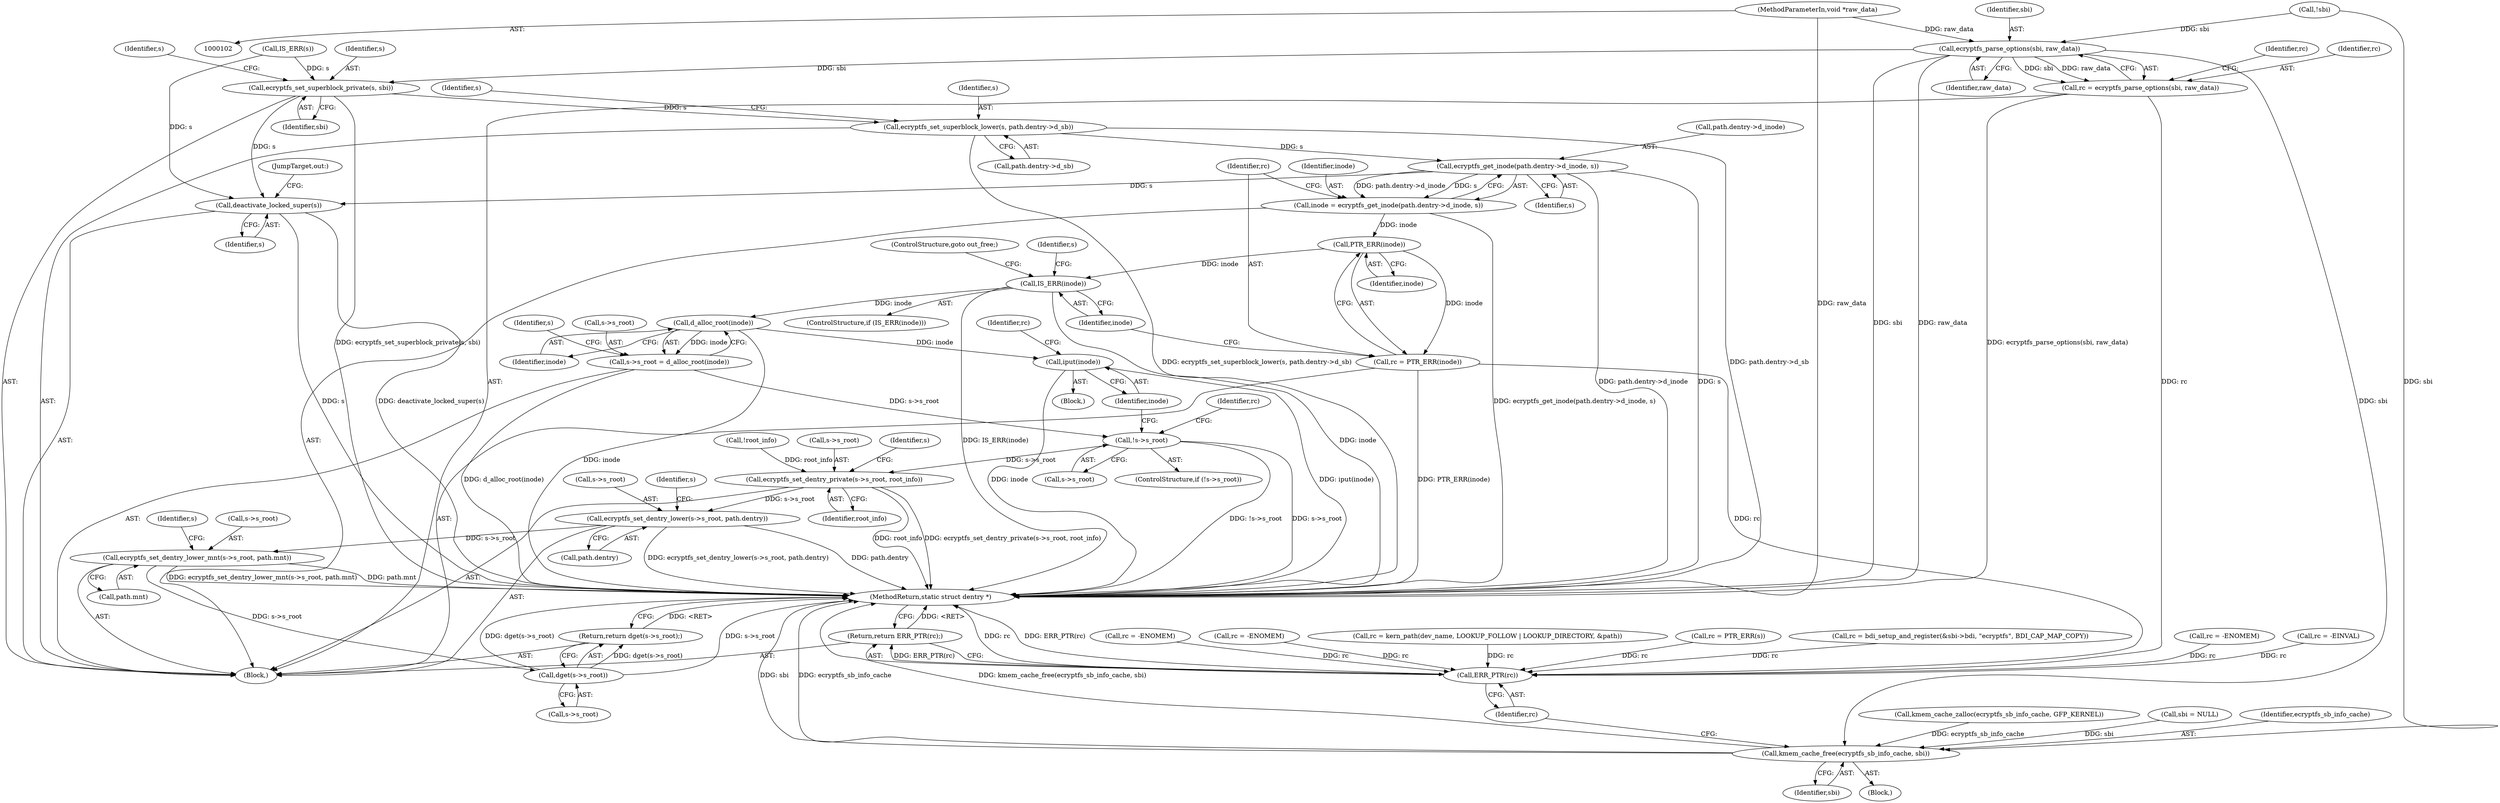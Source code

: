 digraph "0_linux_764355487ea220fdc2faf128d577d7f679b91f97@pointer" {
"1000106" [label="(MethodParameterIn,void *raw_data)"];
"1000134" [label="(Call,ecryptfs_parse_options(sbi, raw_data))"];
"1000132" [label="(Call,rc = ecryptfs_parse_options(sbi, raw_data))"];
"1000371" [label="(Call,ERR_PTR(rc))"];
"1000370" [label="(Return,return ERR_PTR(rc);)"];
"1000177" [label="(Call,ecryptfs_set_superblock_private(s, sbi))"];
"1000239" [label="(Call,ecryptfs_set_superblock_lower(s, path.dentry->d_sb))"];
"1000275" [label="(Call,ecryptfs_get_inode(path.dentry->d_inode, s))"];
"1000273" [label="(Call,inode = ecryptfs_get_inode(path.dentry->d_inode, s))"];
"1000284" [label="(Call,PTR_ERR(inode))"];
"1000282" [label="(Call,rc = PTR_ERR(inode))"];
"1000287" [label="(Call,IS_ERR(inode))"];
"1000294" [label="(Call,d_alloc_root(inode))"];
"1000290" [label="(Call,s->s_root = d_alloc_root(inode))"];
"1000297" [label="(Call,!s->s_root)"];
"1000322" [label="(Call,ecryptfs_set_dentry_private(s->s_root, root_info))"];
"1000327" [label="(Call,ecryptfs_set_dentry_lower(s->s_root, path.dentry))"];
"1000334" [label="(Call,ecryptfs_set_dentry_lower_mnt(s->s_root, path.mnt))"];
"1000347" [label="(Call,dget(s->s_root))"];
"1000346" [label="(Return,return dget(s->s_root);)"];
"1000302" [label="(Call,iput(inode))"];
"1000356" [label="(Call,deactivate_locked_super(s))"];
"1000367" [label="(Call,kmem_cache_free(ecryptfs_sb_info_cache, sbi))"];
"1000305" [label="(Identifier,rc)"];
"1000177" [label="(Call,ecryptfs_set_superblock_private(s, sbi))"];
"1000302" [label="(Call,iput(inode))"];
"1000335" [label="(Call,s->s_root)"];
"1000283" [label="(Identifier,rc)"];
"1000367" [label="(Call,kmem_cache_free(ecryptfs_sb_info_cache, sbi))"];
"1000297" [label="(Call,!s->s_root)"];
"1000301" [label="(Block,)"];
"1000241" [label="(Call,path.dentry->d_sb)"];
"1000294" [label="(Call,d_alloc_root(inode))"];
"1000358" [label="(JumpTarget,out:)"];
"1000348" [label="(Call,s->s_root)"];
"1000295" [label="(Identifier,inode)"];
"1000276" [label="(Call,path.dentry->d_inode)"];
"1000291" [label="(Call,s->s_root)"];
"1000372" [label="(Identifier,rc)"];
"1000299" [label="(Identifier,s)"];
"1000303" [label="(Identifier,inode)"];
"1000327" [label="(Call,ecryptfs_set_dentry_lower(s->s_root, path.dentry))"];
"1000165" [label="(Call,rc = bdi_setup_and_register(&sbi->bdi, \"ecryptfs\", BDI_CAP_MAP_COPY))"];
"1000347" [label="(Call,dget(s->s_root))"];
"1000322" [label="(Call,ecryptfs_set_dentry_private(s->s_root, root_info))"];
"1000326" [label="(Identifier,root_info)"];
"1000328" [label="(Call,s->s_root)"];
"1000369" [label="(Identifier,sbi)"];
"1000310" [label="(Identifier,rc)"];
"1000127" [label="(Call,rc = -ENOMEM)"];
"1000288" [label="(Identifier,inode)"];
"1000298" [label="(Call,s->s_root)"];
"1000120" [label="(Call,kmem_cache_zalloc(ecryptfs_sb_info_cache, GFP_KERNEL))"];
"1000234" [label="(Call,rc = -EINVAL)"];
"1000240" [label="(Identifier,s)"];
"1000296" [label="(ControlStructure,if (!s->s_root))"];
"1000188" [label="(Call,sbi = NULL)"];
"1000343" [label="(Identifier,s)"];
"1000371" [label="(Call,ERR_PTR(rc))"];
"1000179" [label="(Identifier,sbi)"];
"1000304" [label="(Call,rc = -ENOMEM)"];
"1000338" [label="(Call,path.mnt)"];
"1000239" [label="(Call,ecryptfs_set_superblock_lower(s, path.dentry->d_sb))"];
"1000285" [label="(Identifier,inode)"];
"1000275" [label="(Call,ecryptfs_get_inode(path.dentry->d_inode, s))"];
"1000273" [label="(Call,inode = ecryptfs_get_inode(path.dentry->d_inode, s))"];
"1000346" [label="(Return,return dget(s->s_root);)"];
"1000319" [label="(Call,!root_info)"];
"1000368" [label="(Identifier,ecryptfs_sb_info_cache)"];
"1000182" [label="(Identifier,s)"];
"1000281" [label="(Identifier,s)"];
"1000336" [label="(Identifier,s)"];
"1000107" [label="(Block,)"];
"1000309" [label="(Call,rc = -ENOMEM)"];
"1000356" [label="(Call,deactivate_locked_super(s))"];
"1000282" [label="(Call,rc = PTR_ERR(inode))"];
"1000206" [label="(Call,rc = kern_path(dev_name, LOOKUP_FOLLOW | LOOKUP_DIRECTORY, &path))"];
"1000132" [label="(Call,rc = ecryptfs_parse_options(sbi, raw_data))"];
"1000289" [label="(ControlStructure,goto out_free;)"];
"1000274" [label="(Identifier,inode)"];
"1000323" [label="(Call,s->s_root)"];
"1000284" [label="(Call,PTR_ERR(inode))"];
"1000331" [label="(Call,path.dentry)"];
"1000138" [label="(Identifier,rc)"];
"1000361" [label="(Block,)"];
"1000136" [label="(Identifier,raw_data)"];
"1000178" [label="(Identifier,s)"];
"1000106" [label="(MethodParameterIn,void *raw_data)"];
"1000124" [label="(Call,!sbi)"];
"1000152" [label="(Call,IS_ERR(s))"];
"1000155" [label="(Call,rc = PTR_ERR(s))"];
"1000287" [label="(Call,IS_ERR(inode))"];
"1000286" [label="(ControlStructure,if (IS_ERR(inode)))"];
"1000290" [label="(Call,s->s_root = d_alloc_root(inode))"];
"1000373" [label="(MethodReturn,static struct dentry *)"];
"1000133" [label="(Identifier,rc)"];
"1000370" [label="(Return,return ERR_PTR(rc);)"];
"1000248" [label="(Identifier,s)"];
"1000357" [label="(Identifier,s)"];
"1000329" [label="(Identifier,s)"];
"1000135" [label="(Identifier,sbi)"];
"1000292" [label="(Identifier,s)"];
"1000134" [label="(Call,ecryptfs_parse_options(sbi, raw_data))"];
"1000334" [label="(Call,ecryptfs_set_dentry_lower_mnt(s->s_root, path.mnt))"];
"1000106" -> "1000102"  [label="AST: "];
"1000106" -> "1000373"  [label="DDG: raw_data"];
"1000106" -> "1000134"  [label="DDG: raw_data"];
"1000134" -> "1000132"  [label="AST: "];
"1000134" -> "1000136"  [label="CFG: "];
"1000135" -> "1000134"  [label="AST: "];
"1000136" -> "1000134"  [label="AST: "];
"1000132" -> "1000134"  [label="CFG: "];
"1000134" -> "1000373"  [label="DDG: sbi"];
"1000134" -> "1000373"  [label="DDG: raw_data"];
"1000134" -> "1000132"  [label="DDG: sbi"];
"1000134" -> "1000132"  [label="DDG: raw_data"];
"1000124" -> "1000134"  [label="DDG: sbi"];
"1000134" -> "1000177"  [label="DDG: sbi"];
"1000134" -> "1000367"  [label="DDG: sbi"];
"1000132" -> "1000107"  [label="AST: "];
"1000133" -> "1000132"  [label="AST: "];
"1000138" -> "1000132"  [label="CFG: "];
"1000132" -> "1000373"  [label="DDG: ecryptfs_parse_options(sbi, raw_data)"];
"1000132" -> "1000371"  [label="DDG: rc"];
"1000371" -> "1000370"  [label="AST: "];
"1000371" -> "1000372"  [label="CFG: "];
"1000372" -> "1000371"  [label="AST: "];
"1000370" -> "1000371"  [label="CFG: "];
"1000371" -> "1000373"  [label="DDG: rc"];
"1000371" -> "1000373"  [label="DDG: ERR_PTR(rc)"];
"1000371" -> "1000370"  [label="DDG: ERR_PTR(rc)"];
"1000309" -> "1000371"  [label="DDG: rc"];
"1000234" -> "1000371"  [label="DDG: rc"];
"1000304" -> "1000371"  [label="DDG: rc"];
"1000165" -> "1000371"  [label="DDG: rc"];
"1000206" -> "1000371"  [label="DDG: rc"];
"1000282" -> "1000371"  [label="DDG: rc"];
"1000127" -> "1000371"  [label="DDG: rc"];
"1000155" -> "1000371"  [label="DDG: rc"];
"1000370" -> "1000107"  [label="AST: "];
"1000373" -> "1000370"  [label="CFG: "];
"1000370" -> "1000373"  [label="DDG: <RET>"];
"1000177" -> "1000107"  [label="AST: "];
"1000177" -> "1000179"  [label="CFG: "];
"1000178" -> "1000177"  [label="AST: "];
"1000179" -> "1000177"  [label="AST: "];
"1000182" -> "1000177"  [label="CFG: "];
"1000177" -> "1000373"  [label="DDG: ecryptfs_set_superblock_private(s, sbi)"];
"1000152" -> "1000177"  [label="DDG: s"];
"1000177" -> "1000239"  [label="DDG: s"];
"1000177" -> "1000356"  [label="DDG: s"];
"1000239" -> "1000107"  [label="AST: "];
"1000239" -> "1000241"  [label="CFG: "];
"1000240" -> "1000239"  [label="AST: "];
"1000241" -> "1000239"  [label="AST: "];
"1000248" -> "1000239"  [label="CFG: "];
"1000239" -> "1000373"  [label="DDG: ecryptfs_set_superblock_lower(s, path.dentry->d_sb)"];
"1000239" -> "1000373"  [label="DDG: path.dentry->d_sb"];
"1000239" -> "1000275"  [label="DDG: s"];
"1000275" -> "1000273"  [label="AST: "];
"1000275" -> "1000281"  [label="CFG: "];
"1000276" -> "1000275"  [label="AST: "];
"1000281" -> "1000275"  [label="AST: "];
"1000273" -> "1000275"  [label="CFG: "];
"1000275" -> "1000373"  [label="DDG: path.dentry->d_inode"];
"1000275" -> "1000373"  [label="DDG: s"];
"1000275" -> "1000273"  [label="DDG: path.dentry->d_inode"];
"1000275" -> "1000273"  [label="DDG: s"];
"1000275" -> "1000356"  [label="DDG: s"];
"1000273" -> "1000107"  [label="AST: "];
"1000274" -> "1000273"  [label="AST: "];
"1000283" -> "1000273"  [label="CFG: "];
"1000273" -> "1000373"  [label="DDG: ecryptfs_get_inode(path.dentry->d_inode, s)"];
"1000273" -> "1000284"  [label="DDG: inode"];
"1000284" -> "1000282"  [label="AST: "];
"1000284" -> "1000285"  [label="CFG: "];
"1000285" -> "1000284"  [label="AST: "];
"1000282" -> "1000284"  [label="CFG: "];
"1000284" -> "1000282"  [label="DDG: inode"];
"1000284" -> "1000287"  [label="DDG: inode"];
"1000282" -> "1000107"  [label="AST: "];
"1000283" -> "1000282"  [label="AST: "];
"1000288" -> "1000282"  [label="CFG: "];
"1000282" -> "1000373"  [label="DDG: PTR_ERR(inode)"];
"1000287" -> "1000286"  [label="AST: "];
"1000287" -> "1000288"  [label="CFG: "];
"1000288" -> "1000287"  [label="AST: "];
"1000289" -> "1000287"  [label="CFG: "];
"1000292" -> "1000287"  [label="CFG: "];
"1000287" -> "1000373"  [label="DDG: IS_ERR(inode)"];
"1000287" -> "1000373"  [label="DDG: inode"];
"1000287" -> "1000294"  [label="DDG: inode"];
"1000294" -> "1000290"  [label="AST: "];
"1000294" -> "1000295"  [label="CFG: "];
"1000295" -> "1000294"  [label="AST: "];
"1000290" -> "1000294"  [label="CFG: "];
"1000294" -> "1000373"  [label="DDG: inode"];
"1000294" -> "1000290"  [label="DDG: inode"];
"1000294" -> "1000302"  [label="DDG: inode"];
"1000290" -> "1000107"  [label="AST: "];
"1000291" -> "1000290"  [label="AST: "];
"1000299" -> "1000290"  [label="CFG: "];
"1000290" -> "1000373"  [label="DDG: d_alloc_root(inode)"];
"1000290" -> "1000297"  [label="DDG: s->s_root"];
"1000297" -> "1000296"  [label="AST: "];
"1000297" -> "1000298"  [label="CFG: "];
"1000298" -> "1000297"  [label="AST: "];
"1000303" -> "1000297"  [label="CFG: "];
"1000310" -> "1000297"  [label="CFG: "];
"1000297" -> "1000373"  [label="DDG: s->s_root"];
"1000297" -> "1000373"  [label="DDG: !s->s_root"];
"1000297" -> "1000322"  [label="DDG: s->s_root"];
"1000322" -> "1000107"  [label="AST: "];
"1000322" -> "1000326"  [label="CFG: "];
"1000323" -> "1000322"  [label="AST: "];
"1000326" -> "1000322"  [label="AST: "];
"1000329" -> "1000322"  [label="CFG: "];
"1000322" -> "1000373"  [label="DDG: root_info"];
"1000322" -> "1000373"  [label="DDG: ecryptfs_set_dentry_private(s->s_root, root_info)"];
"1000319" -> "1000322"  [label="DDG: root_info"];
"1000322" -> "1000327"  [label="DDG: s->s_root"];
"1000327" -> "1000107"  [label="AST: "];
"1000327" -> "1000331"  [label="CFG: "];
"1000328" -> "1000327"  [label="AST: "];
"1000331" -> "1000327"  [label="AST: "];
"1000336" -> "1000327"  [label="CFG: "];
"1000327" -> "1000373"  [label="DDG: path.dentry"];
"1000327" -> "1000373"  [label="DDG: ecryptfs_set_dentry_lower(s->s_root, path.dentry)"];
"1000327" -> "1000334"  [label="DDG: s->s_root"];
"1000334" -> "1000107"  [label="AST: "];
"1000334" -> "1000338"  [label="CFG: "];
"1000335" -> "1000334"  [label="AST: "];
"1000338" -> "1000334"  [label="AST: "];
"1000343" -> "1000334"  [label="CFG: "];
"1000334" -> "1000373"  [label="DDG: ecryptfs_set_dentry_lower_mnt(s->s_root, path.mnt)"];
"1000334" -> "1000373"  [label="DDG: path.mnt"];
"1000334" -> "1000347"  [label="DDG: s->s_root"];
"1000347" -> "1000346"  [label="AST: "];
"1000347" -> "1000348"  [label="CFG: "];
"1000348" -> "1000347"  [label="AST: "];
"1000346" -> "1000347"  [label="CFG: "];
"1000347" -> "1000373"  [label="DDG: s->s_root"];
"1000347" -> "1000373"  [label="DDG: dget(s->s_root)"];
"1000347" -> "1000346"  [label="DDG: dget(s->s_root)"];
"1000346" -> "1000107"  [label="AST: "];
"1000373" -> "1000346"  [label="CFG: "];
"1000346" -> "1000373"  [label="DDG: <RET>"];
"1000302" -> "1000301"  [label="AST: "];
"1000302" -> "1000303"  [label="CFG: "];
"1000303" -> "1000302"  [label="AST: "];
"1000305" -> "1000302"  [label="CFG: "];
"1000302" -> "1000373"  [label="DDG: inode"];
"1000302" -> "1000373"  [label="DDG: iput(inode)"];
"1000356" -> "1000107"  [label="AST: "];
"1000356" -> "1000357"  [label="CFG: "];
"1000357" -> "1000356"  [label="AST: "];
"1000358" -> "1000356"  [label="CFG: "];
"1000356" -> "1000373"  [label="DDG: deactivate_locked_super(s)"];
"1000356" -> "1000373"  [label="DDG: s"];
"1000152" -> "1000356"  [label="DDG: s"];
"1000367" -> "1000361"  [label="AST: "];
"1000367" -> "1000369"  [label="CFG: "];
"1000368" -> "1000367"  [label="AST: "];
"1000369" -> "1000367"  [label="AST: "];
"1000372" -> "1000367"  [label="CFG: "];
"1000367" -> "1000373"  [label="DDG: sbi"];
"1000367" -> "1000373"  [label="DDG: ecryptfs_sb_info_cache"];
"1000367" -> "1000373"  [label="DDG: kmem_cache_free(ecryptfs_sb_info_cache, sbi)"];
"1000120" -> "1000367"  [label="DDG: ecryptfs_sb_info_cache"];
"1000124" -> "1000367"  [label="DDG: sbi"];
"1000188" -> "1000367"  [label="DDG: sbi"];
}

